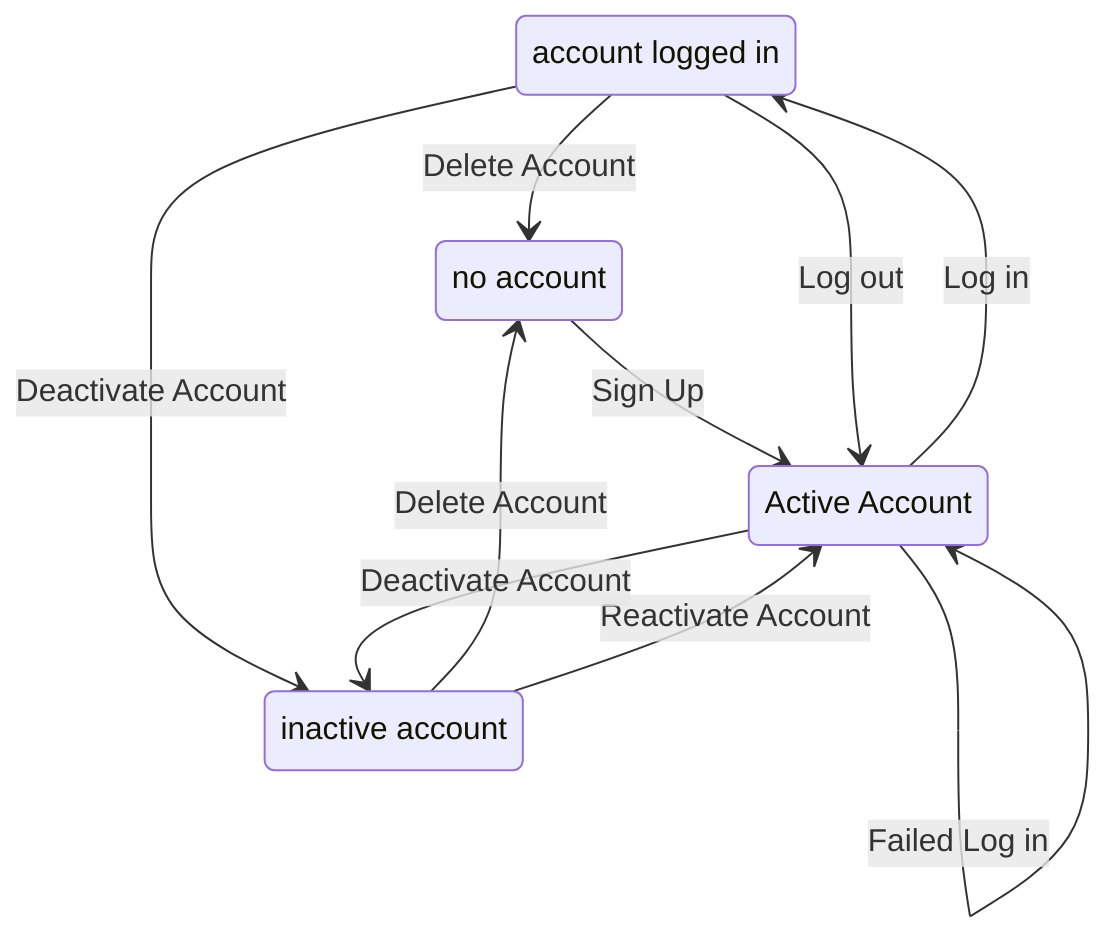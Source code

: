 stateDiagram-v2
li:account logged in 
ac:Active Account
na:no account
in:inactive account
    na --> ac : Sign Up
    li --> na : Delete Account
    li --> in : Deactivate Account
    in --> na : Delete Account
    in --> ac : Reactivate Account
    ac --> ac : Failed Log in 
    ac --> li : Log in 
    li --> ac : Log out
    ac --> in : Deactivate Account